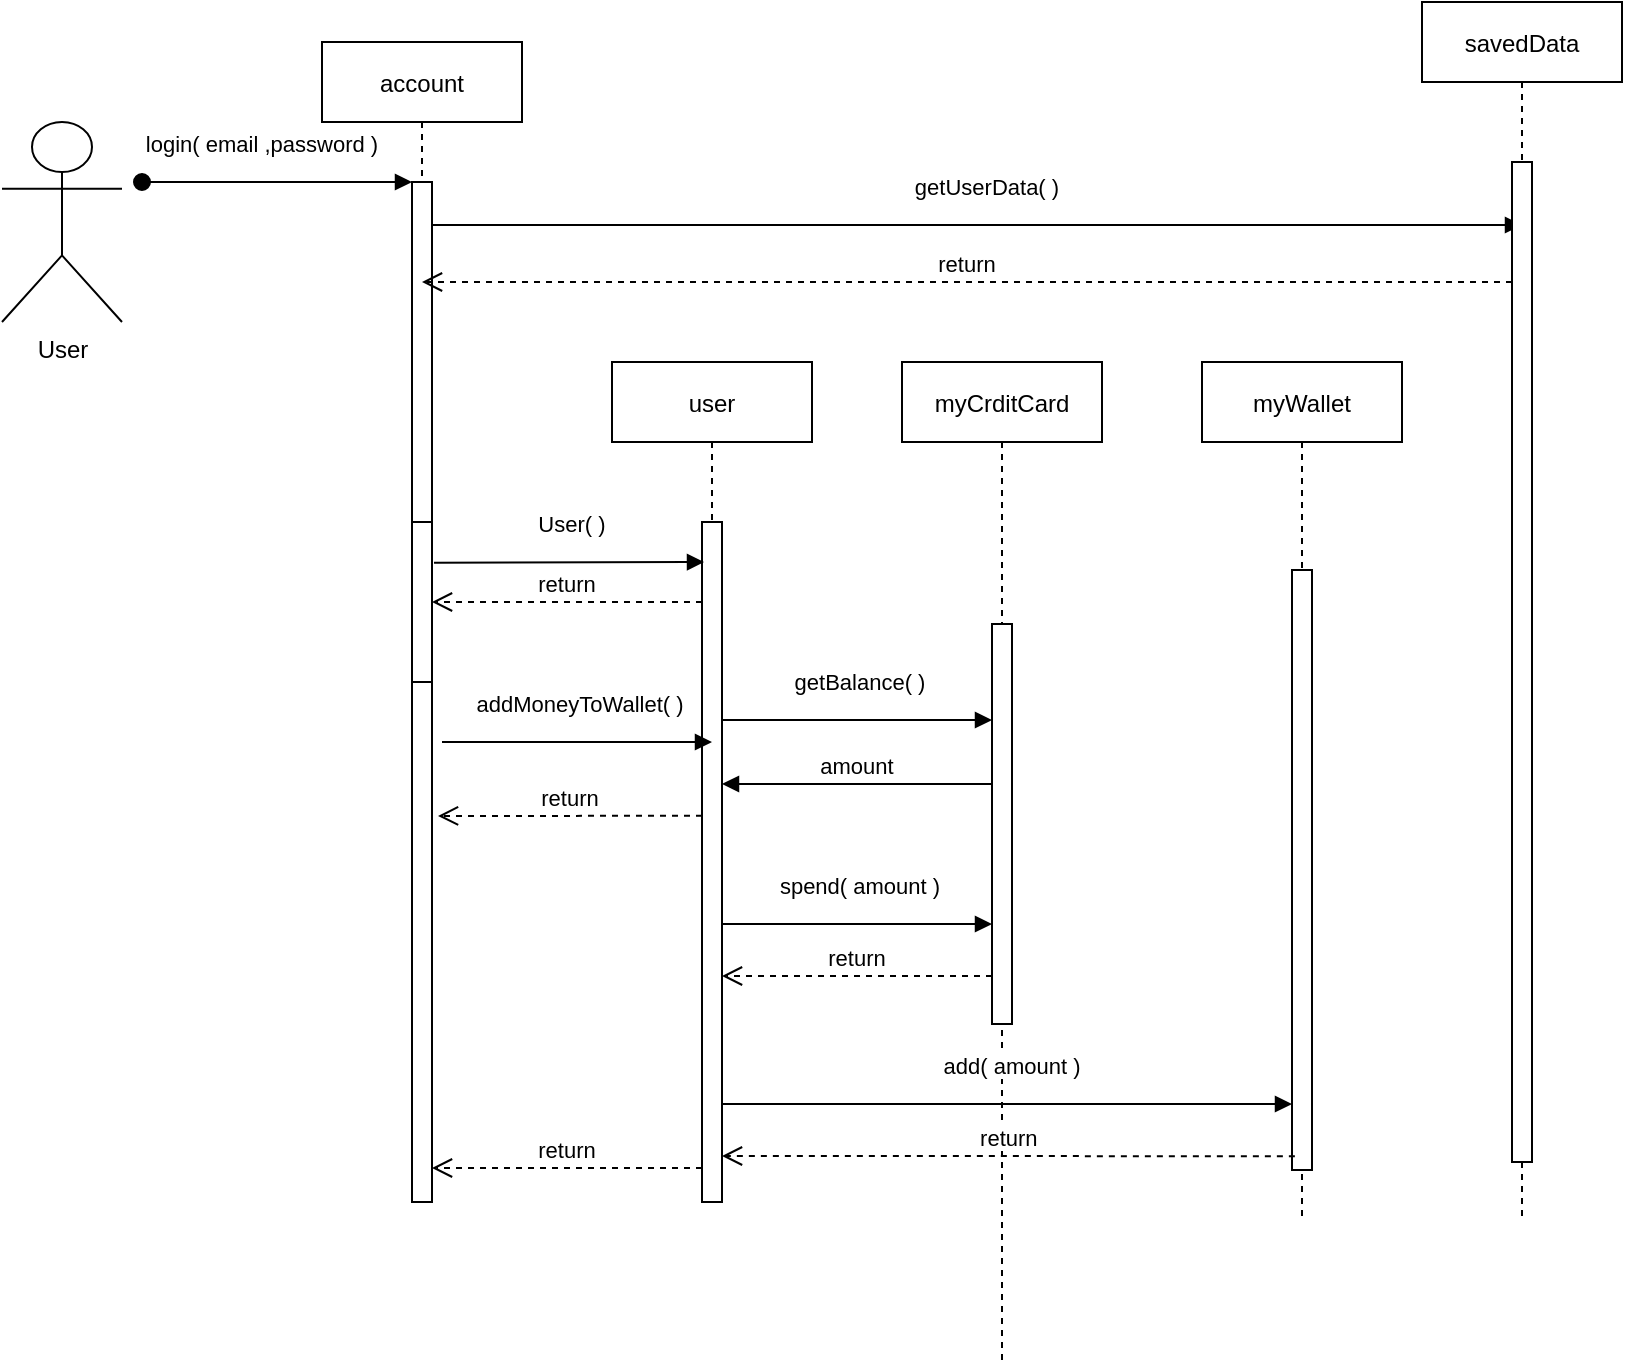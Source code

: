 <mxfile version="13.9.9" type="device" pages="2"><diagram id="kgpKYQtTHZ0yAKxKKP6v" name="Page-1"><mxGraphModel dx="1673" dy="1014" grid="1" gridSize="10" guides="1" tooltips="1" connect="1" arrows="1" fold="1" page="1" pageScale="1" pageWidth="850" pageHeight="1100" math="0" shadow="0"><root><mxCell id="0"/><mxCell id="1" parent="0"/><mxCell id="3nuBFxr9cyL0pnOWT2aG-1" value="account" style="shape=umlLifeline;perimeter=lifelinePerimeter;container=1;collapsible=0;recursiveResize=0;rounded=0;shadow=0;strokeWidth=1;" parent="1" vertex="1"><mxGeometry x="180" y="80" width="100" height="580" as="geometry"/></mxCell><mxCell id="3nuBFxr9cyL0pnOWT2aG-2" value="" style="points=[];perimeter=orthogonalPerimeter;rounded=0;shadow=0;strokeWidth=1;" parent="3nuBFxr9cyL0pnOWT2aG-1" vertex="1"><mxGeometry x="45" y="70" width="10" height="510" as="geometry"/></mxCell><mxCell id="3nuBFxr9cyL0pnOWT2aG-3" value="login( email ,password )" style="verticalAlign=bottom;startArrow=oval;endArrow=block;startSize=8;shadow=0;strokeWidth=1;spacing=2;" parent="3nuBFxr9cyL0pnOWT2aG-1" target="3nuBFxr9cyL0pnOWT2aG-2" edge="1"><mxGeometry x="-0.111" y="10" relative="1" as="geometry"><mxPoint x="-90" y="70" as="sourcePoint"/><mxPoint as="offset"/></mxGeometry></mxCell><mxCell id="3nuBFxr9cyL0pnOWT2aG-4" value="" style="points=[];perimeter=orthogonalPerimeter;rounded=0;shadow=0;strokeWidth=1;" parent="3nuBFxr9cyL0pnOWT2aG-1" vertex="1"><mxGeometry x="45" y="240" width="10" height="80" as="geometry"/></mxCell><mxCell id="3nuBFxr9cyL0pnOWT2aG-5" value="user" style="shape=umlLifeline;perimeter=lifelinePerimeter;container=1;collapsible=0;recursiveResize=0;rounded=0;shadow=0;strokeWidth=1;" parent="1" vertex="1"><mxGeometry x="325" y="240" width="100" height="420" as="geometry"/></mxCell><mxCell id="3nuBFxr9cyL0pnOWT2aG-6" value="" style="points=[];perimeter=orthogonalPerimeter;rounded=0;shadow=0;strokeWidth=1;" parent="3nuBFxr9cyL0pnOWT2aG-5" vertex="1"><mxGeometry x="45" y="80" width="10" height="340" as="geometry"/></mxCell><mxCell id="3nuBFxr9cyL0pnOWT2aG-7" value="return" style="verticalAlign=bottom;endArrow=open;dashed=1;endSize=8;exitX=0;exitY=0.95;shadow=0;strokeWidth=1;" parent="1" source="3nuBFxr9cyL0pnOWT2aG-6" target="3nuBFxr9cyL0pnOWT2aG-2" edge="1"><mxGeometry relative="1" as="geometry"><mxPoint x="275" y="236" as="targetPoint"/></mxGeometry></mxCell><mxCell id="3nuBFxr9cyL0pnOWT2aG-8" value="getUserData( )" style="verticalAlign=bottom;endArrow=block;entryX=0.5;entryY=0.063;shadow=0;strokeWidth=1;entryDx=0;entryDy=0;entryPerimeter=0;" parent="1" source="3nuBFxr9cyL0pnOWT2aG-2" target="P_Fx4QpDC0vZmaNdbUcn-5" edge="1"><mxGeometry x="0.019" y="10" relative="1" as="geometry"><mxPoint x="275" y="160" as="sourcePoint"/><mxPoint as="offset"/></mxGeometry></mxCell><mxCell id="P_Fx4QpDC0vZmaNdbUcn-1" value="User" style="shape=umlActor;verticalLabelPosition=bottom;verticalAlign=top;html=1;outlineConnect=0;" vertex="1" parent="1"><mxGeometry x="20" y="120" width="60" height="100" as="geometry"/></mxCell><mxCell id="P_Fx4QpDC0vZmaNdbUcn-4" value="savedData" style="shape=umlLifeline;perimeter=lifelinePerimeter;container=1;collapsible=0;recursiveResize=0;rounded=0;shadow=0;strokeWidth=1;" vertex="1" parent="1"><mxGeometry x="730" y="60" width="100" height="610" as="geometry"/></mxCell><mxCell id="P_Fx4QpDC0vZmaNdbUcn-5" value="" style="points=[];perimeter=orthogonalPerimeter;rounded=0;shadow=0;strokeWidth=1;" vertex="1" parent="P_Fx4QpDC0vZmaNdbUcn-4"><mxGeometry x="45" y="80" width="10" height="500" as="geometry"/></mxCell><mxCell id="P_Fx4QpDC0vZmaNdbUcn-7" value="return" style="verticalAlign=bottom;endArrow=open;dashed=1;endSize=8;shadow=0;strokeWidth=1;" edge="1" parent="1" source="P_Fx4QpDC0vZmaNdbUcn-5" target="3nuBFxr9cyL0pnOWT2aG-1"><mxGeometry relative="1" as="geometry"><mxPoint x="358" y="219.76" as="targetPoint"/><mxPoint x="493" y="219.76" as="sourcePoint"/><Array as="points"><mxPoint x="380" y="200"/></Array></mxGeometry></mxCell><mxCell id="P_Fx4QpDC0vZmaNdbUcn-9" value="User( )" style="verticalAlign=bottom;endArrow=block;shadow=0;strokeWidth=1;exitX=1;exitY=0.254;exitDx=0;exitDy=0;exitPerimeter=0;" edge="1" parent="1"><mxGeometry x="0.019" y="10" relative="1" as="geometry"><mxPoint x="236" y="340.32" as="sourcePoint"/><mxPoint x="371" y="340" as="targetPoint"/><mxPoint as="offset"/></mxGeometry></mxCell><mxCell id="P_Fx4QpDC0vZmaNdbUcn-11" value="return" style="verticalAlign=bottom;endArrow=open;dashed=1;endSize=8;shadow=0;strokeWidth=1;entryX=1;entryY=0.5;entryDx=0;entryDy=0;entryPerimeter=0;" edge="1" parent="1" source="3nuBFxr9cyL0pnOWT2aG-6" target="3nuBFxr9cyL0pnOWT2aG-4"><mxGeometry relative="1" as="geometry"><mxPoint x="240" y="360" as="targetPoint"/><mxPoint x="365" y="360.0" as="sourcePoint"/></mxGeometry></mxCell><mxCell id="P_Fx4QpDC0vZmaNdbUcn-12" value="myCrditCard" style="shape=umlLifeline;perimeter=lifelinePerimeter;container=1;collapsible=0;recursiveResize=0;rounded=0;shadow=0;strokeWidth=1;" vertex="1" parent="1"><mxGeometry x="470" y="240" width="100" height="500" as="geometry"/></mxCell><mxCell id="P_Fx4QpDC0vZmaNdbUcn-13" value="" style="points=[];perimeter=orthogonalPerimeter;rounded=0;shadow=0;strokeWidth=1;" vertex="1" parent="P_Fx4QpDC0vZmaNdbUcn-12"><mxGeometry x="45" y="131" width="10" height="200" as="geometry"/></mxCell><mxCell id="P_Fx4QpDC0vZmaNdbUcn-14" value="spend( amount )" style="verticalAlign=bottom;endArrow=block;shadow=0;strokeWidth=1;" edge="1" parent="1"><mxGeometry x="0.019" y="10" relative="1" as="geometry"><mxPoint x="380" y="521" as="sourcePoint"/><mxPoint x="515" y="521" as="targetPoint"/><Array as="points"><mxPoint x="410" y="521"/></Array><mxPoint as="offset"/></mxGeometry></mxCell><mxCell id="P_Fx4QpDC0vZmaNdbUcn-15" value="return" style="verticalAlign=bottom;endArrow=open;dashed=1;endSize=8;shadow=0;strokeWidth=1;" edge="1" parent="1"><mxGeometry relative="1" as="geometry"><mxPoint x="380" y="547" as="targetPoint"/><mxPoint x="515" y="547" as="sourcePoint"/></mxGeometry></mxCell><mxCell id="P_Fx4QpDC0vZmaNdbUcn-16" value="getBalance( )" style="verticalAlign=bottom;endArrow=block;shadow=0;strokeWidth=1;" edge="1" parent="1" target="P_Fx4QpDC0vZmaNdbUcn-13"><mxGeometry x="0.019" y="10" relative="1" as="geometry"><mxPoint x="380" y="419" as="sourcePoint"/><mxPoint x="515" y="419" as="targetPoint"/><Array as="points"><mxPoint x="410" y="419"/></Array><mxPoint as="offset"/></mxGeometry></mxCell><mxCell id="P_Fx4QpDC0vZmaNdbUcn-19" value="amount" style="verticalAlign=bottom;endArrow=block;entryX=1;entryY=0;shadow=0;strokeWidth=1;" edge="1" parent="1"><mxGeometry relative="1" as="geometry"><mxPoint x="515.0" y="451" as="sourcePoint"/><mxPoint x="380" y="451" as="targetPoint"/></mxGeometry></mxCell><mxCell id="P_Fx4QpDC0vZmaNdbUcn-20" value="myWallet" style="shape=umlLifeline;perimeter=lifelinePerimeter;container=1;collapsible=0;recursiveResize=0;rounded=0;shadow=0;strokeWidth=1;" vertex="1" parent="1"><mxGeometry x="620" y="240" width="100" height="430" as="geometry"/></mxCell><mxCell id="P_Fx4QpDC0vZmaNdbUcn-21" value="" style="points=[];perimeter=orthogonalPerimeter;rounded=0;shadow=0;strokeWidth=1;" vertex="1" parent="P_Fx4QpDC0vZmaNdbUcn-20"><mxGeometry x="45" y="104" width="10" height="300" as="geometry"/></mxCell><mxCell id="P_Fx4QpDC0vZmaNdbUcn-22" value="add( amount )" style="verticalAlign=bottom;endArrow=block;shadow=0;strokeWidth=1;" edge="1" parent="1" target="P_Fx4QpDC0vZmaNdbUcn-21"><mxGeometry x="0.019" y="10" relative="1" as="geometry"><mxPoint x="380" y="611" as="sourcePoint"/><mxPoint x="660" y="611" as="targetPoint"/><Array as="points"><mxPoint x="410" y="611"/></Array><mxPoint as="offset"/></mxGeometry></mxCell><mxCell id="P_Fx4QpDC0vZmaNdbUcn-23" value="return" style="verticalAlign=bottom;endArrow=open;dashed=1;endSize=8;shadow=0;strokeWidth=1;exitX=0.143;exitY=0.977;exitDx=0;exitDy=0;exitPerimeter=0;" edge="1" parent="1" source="P_Fx4QpDC0vZmaNdbUcn-21"><mxGeometry relative="1" as="geometry"><mxPoint x="380" y="637" as="targetPoint"/><mxPoint x="660" y="637" as="sourcePoint"/></mxGeometry></mxCell><mxCell id="P_Fx4QpDC0vZmaNdbUcn-24" value="addMoneyToWallet( )" style="verticalAlign=bottom;endArrow=block;shadow=0;strokeWidth=1;" edge="1" parent="1"><mxGeometry x="0.019" y="10" relative="1" as="geometry"><mxPoint x="240" y="430.0" as="sourcePoint"/><mxPoint x="375" y="430.0" as="targetPoint"/><Array as="points"><mxPoint x="270" y="430"/></Array><mxPoint as="offset"/></mxGeometry></mxCell><mxCell id="P_Fx4QpDC0vZmaNdbUcn-25" value="return" style="verticalAlign=bottom;endArrow=open;dashed=1;endSize=8;exitX=0;exitY=0.432;shadow=0;strokeWidth=1;exitDx=0;exitDy=0;exitPerimeter=0;" edge="1" parent="1" source="3nuBFxr9cyL0pnOWT2aG-6"><mxGeometry relative="1" as="geometry"><mxPoint x="238" y="467" as="targetPoint"/><mxPoint x="365" y="470.0" as="sourcePoint"/></mxGeometry></mxCell></root></mxGraphModel></diagram><diagram id="BMg_zHdkwOHJyO0khz0o" name="Page-2"><mxGraphModel dx="1185" dy="718" grid="1" gridSize="10" guides="1" tooltips="1" connect="1" arrows="1" fold="1" page="1" pageScale="1" pageWidth="850" pageHeight="1100" math="0" shadow="0"><root><mxCell id="iFF7o5fwHe1Kt-AfPkEX-0"/><mxCell id="iFF7o5fwHe1Kt-AfPkEX-1" parent="iFF7o5fwHe1Kt-AfPkEX-0"/><mxCell id="CKuaNH0S1c1UGfggQY8D-46" value="" style="fontStyle=1;align=center;verticalAlign=top;childLayout=stackLayout;horizontal=1;horizontalStack=0;resizeParent=1;resizeParentMax=0;resizeLast=0;marginBottom=0;" vertex="1" parent="iFF7o5fwHe1Kt-AfPkEX-1"><mxGeometry x="140" y="330" width="720" height="488" as="geometry"/></mxCell><mxCell id="CKuaNH0S1c1UGfggQY8D-49" value="" style="line;strokeWidth=1;fillColor=none;align=left;verticalAlign=middle;spacingTop=-1;spacingLeft=3;spacingRight=3;rotatable=0;labelPosition=right;points=[];portConstraint=eastwest;" vertex="1" parent="CKuaNH0S1c1UGfggQY8D-46"><mxGeometry width="720" height="8" as="geometry"/></mxCell><mxCell id="CKuaNH0S1c1UGfggQY8D-51" value="op1 =1&amp;nbsp;" style="html=1;align=left;spacingLeft=4;verticalAlign=top;strokeColor=none;fillColor=none;" vertex="1" parent="CKuaNH0S1c1UGfggQY8D-46"><mxGeometry y="8" width="720" height="372" as="geometry"/></mxCell><mxCell id="CKuaNH0S1c1UGfggQY8D-52" value="" style="line;strokeWidth=1;fillColor=none;align=left;verticalAlign=middle;spacingTop=-1;spacingLeft=3;spacingRight=3;rotatable=0;labelPosition=right;points=[];portConstraint=eastwest;" vertex="1" parent="CKuaNH0S1c1UGfggQY8D-46"><mxGeometry y="380" width="720" height="8" as="geometry"/></mxCell><mxCell id="CKuaNH0S1c1UGfggQY8D-54" value="op =2&amp;nbsp;" style="html=1;align=left;spacingLeft=4;verticalAlign=top;strokeColor=none;fillColor=none;" vertex="1" parent="CKuaNH0S1c1UGfggQY8D-46"><mxGeometry y="388" width="720" height="100" as="geometry"/></mxCell><mxCell id="CKuaNH0S1c1UGfggQY8D-56" value="return" style="verticalAlign=bottom;endArrow=open;dashed=1;endSize=8;shadow=0;strokeWidth=1;exitX=0.143;exitY=0.977;exitDx=0;exitDy=0;exitPerimeter=0;" edge="1" parent="CKuaNH0S1c1UGfggQY8D-46"><mxGeometry relative="1" as="geometry"><mxPoint x="89.81" y="460.0" as="targetPoint"/><mxPoint x="516.43" y="460.0" as="sourcePoint"/></mxGeometry></mxCell><mxCell id="CKuaNH0S1c1UGfggQY8D-22" value="setState( -1 )" style="verticalAlign=bottom;endArrow=block;shadow=0;strokeWidth=1;" edge="1" parent="CKuaNH0S1c1UGfggQY8D-46"><mxGeometry x="0.019" y="10" relative="1" as="geometry"><mxPoint x="89.81" y="437.71" as="sourcePoint"/><mxPoint x="515" y="437.71" as="targetPoint"/><Array as="points"><mxPoint x="270" y="437.71"/></Array><mxPoint as="offset"/></mxGeometry></mxCell><mxCell id="CKuaNH0S1c1UGfggQY8D-0" value="Admin" style="shape=umlLifeline;perimeter=lifelinePerimeter;container=1;collapsible=0;recursiveResize=0;rounded=0;shadow=0;strokeWidth=1;" vertex="1" parent="iFF7o5fwHe1Kt-AfPkEX-1"><mxGeometry x="180" y="30" width="100" height="840" as="geometry"/></mxCell><mxCell id="CKuaNH0S1c1UGfggQY8D-1" value="" style="points=[];perimeter=orthogonalPerimeter;rounded=0;shadow=0;strokeWidth=1;" vertex="1" parent="CKuaNH0S1c1UGfggQY8D-0"><mxGeometry x="45" y="70" width="10" height="770" as="geometry"/></mxCell><mxCell id="CKuaNH0S1c1UGfggQY8D-2" value="showRefund( )" style="verticalAlign=bottom;startArrow=oval;endArrow=block;startSize=8;shadow=0;strokeWidth=1;spacing=2;" edge="1" parent="CKuaNH0S1c1UGfggQY8D-0"><mxGeometry x="-0.111" y="10" relative="1" as="geometry"><mxPoint x="-90" y="55" as="sourcePoint"/><mxPoint as="offset"/><mxPoint x="45" y="55" as="targetPoint"/></mxGeometry></mxCell><mxCell id="CKuaNH0S1c1UGfggQY8D-3" value="" style="points=[];perimeter=orthogonalPerimeter;rounded=0;shadow=0;strokeWidth=1;" vertex="1" parent="CKuaNH0S1c1UGfggQY8D-0"><mxGeometry x="45" y="260" width="10" height="80" as="geometry"/></mxCell><mxCell id="CKuaNH0S1c1UGfggQY8D-4" value="myWallet" style="shape=umlLifeline;perimeter=lifelinePerimeter;container=1;collapsible=0;recursiveResize=0;rounded=0;shadow=0;strokeWidth=1;" vertex="1" parent="iFF7o5fwHe1Kt-AfPkEX-1"><mxGeometry x="325" y="350" width="100" height="350" as="geometry"/></mxCell><mxCell id="CKuaNH0S1c1UGfggQY8D-5" value="" style="points=[];perimeter=orthogonalPerimeter;rounded=0;shadow=0;strokeWidth=1;" vertex="1" parent="CKuaNH0S1c1UGfggQY8D-4"><mxGeometry x="45" y="80" width="10" height="240" as="geometry"/></mxCell><mxCell id="CKuaNH0S1c1UGfggQY8D-7" value="getRefundService( )" style="verticalAlign=bottom;endArrow=block;entryX=0.5;entryY=0.063;shadow=0;strokeWidth=1;entryDx=0;entryDy=0;entryPerimeter=0;" edge="1" parent="iFF7o5fwHe1Kt-AfPkEX-1"><mxGeometry x="0.019" y="10" relative="1" as="geometry"><mxPoint x="235" y="156.5" as="sourcePoint"/><mxPoint as="offset"/><mxPoint x="780" y="156.5" as="targetPoint"/></mxGeometry></mxCell><mxCell id="CKuaNH0S1c1UGfggQY8D-8" value="Admin" style="shape=umlActor;verticalLabelPosition=bottom;verticalAlign=top;html=1;outlineConnect=0;" vertex="1" parent="iFF7o5fwHe1Kt-AfPkEX-1"><mxGeometry x="20" y="120" width="60" height="100" as="geometry"/></mxCell><mxCell id="CKuaNH0S1c1UGfggQY8D-9" value="savedData" style="shape=umlLifeline;perimeter=lifelinePerimeter;container=1;collapsible=0;recursiveResize=0;rounded=0;shadow=0;strokeWidth=1;" vertex="1" parent="iFF7o5fwHe1Kt-AfPkEX-1"><mxGeometry x="730" y="60" width="100" height="790" as="geometry"/></mxCell><mxCell id="CKuaNH0S1c1UGfggQY8D-10" value="" style="points=[];perimeter=orthogonalPerimeter;rounded=0;shadow=0;strokeWidth=1;" vertex="1" parent="CKuaNH0S1c1UGfggQY8D-9"><mxGeometry x="45" y="80" width="10" height="500" as="geometry"/></mxCell><mxCell id="CKuaNH0S1c1UGfggQY8D-11" value="return" style="verticalAlign=bottom;endArrow=open;dashed=1;endSize=8;shadow=0;strokeWidth=1;" edge="1" parent="iFF7o5fwHe1Kt-AfPkEX-1"><mxGeometry relative="1" as="geometry"><mxPoint x="229.81" y="185" as="targetPoint"/><mxPoint x="775" y="185" as="sourcePoint"/><Array as="points"><mxPoint x="380" y="185"/></Array></mxGeometry></mxCell><mxCell id="CKuaNH0S1c1UGfggQY8D-14" value="Service" style="shape=umlLifeline;perimeter=lifelinePerimeter;container=1;collapsible=0;recursiveResize=0;rounded=0;shadow=0;strokeWidth=1;" vertex="1" parent="iFF7o5fwHe1Kt-AfPkEX-1"><mxGeometry x="470" y="350" width="100" height="350" as="geometry"/></mxCell><mxCell id="CKuaNH0S1c1UGfggQY8D-15" value="" style="points=[];perimeter=orthogonalPerimeter;rounded=0;shadow=0;strokeWidth=1;" vertex="1" parent="CKuaNH0S1c1UGfggQY8D-14"><mxGeometry x="45" y="70" width="10" height="261" as="geometry"/></mxCell><mxCell id="CKuaNH0S1c1UGfggQY8D-16" value="setState(1)" style="verticalAlign=bottom;endArrow=block;shadow=0;strokeWidth=1;" edge="1" parent="iFF7o5fwHe1Kt-AfPkEX-1"><mxGeometry x="0.019" y="10" relative="1" as="geometry"><mxPoint x="229.81" y="658" as="sourcePoint"/><mxPoint x="659.5" y="658" as="targetPoint"/><Array as="points"><mxPoint x="410" y="658"/></Array><mxPoint as="offset"/></mxGeometry></mxCell><mxCell id="CKuaNH0S1c1UGfggQY8D-17" value="return" style="verticalAlign=bottom;endArrow=open;dashed=1;endSize=8;shadow=0;strokeWidth=1;exitX=0.5;exitY=0.677;exitDx=0;exitDy=0;exitPerimeter=0;" edge="1" parent="iFF7o5fwHe1Kt-AfPkEX-1"><mxGeometry relative="1" as="geometry"><mxPoint x="229.81" y="684.1" as="targetPoint"/><mxPoint x="660" y="684.1" as="sourcePoint"/></mxGeometry></mxCell><mxCell id="CKuaNH0S1c1UGfggQY8D-20" value="serviceStatePair" style="shape=umlLifeline;perimeter=lifelinePerimeter;container=1;collapsible=0;recursiveResize=0;rounded=0;shadow=0;strokeWidth=1;" vertex="1" parent="iFF7o5fwHe1Kt-AfPkEX-1"><mxGeometry x="610" y="240" width="100" height="580" as="geometry"/></mxCell><mxCell id="CKuaNH0S1c1UGfggQY8D-21" value="" style="points=[];perimeter=orthogonalPerimeter;rounded=0;shadow=0;strokeWidth=1;" vertex="1" parent="CKuaNH0S1c1UGfggQY8D-20"><mxGeometry x="45" y="104" width="10" height="456" as="geometry"/></mxCell><mxCell id="CKuaNH0S1c1UGfggQY8D-24" value="add( cost )" style="verticalAlign=bottom;endArrow=block;shadow=0;strokeWidth=1;" edge="1" parent="iFF7o5fwHe1Kt-AfPkEX-1"><mxGeometry x="0.019" y="10" relative="1" as="geometry"><mxPoint x="237" y="548.0" as="sourcePoint"/><mxPoint x="370" y="548" as="targetPoint"/><Array as="points"><mxPoint x="267" y="548"/></Array><mxPoint as="offset"/></mxGeometry></mxCell><mxCell id="CKuaNH0S1c1UGfggQY8D-25" value="return" style="verticalAlign=bottom;endArrow=open;dashed=1;endSize=8;shadow=0;strokeWidth=1;" edge="1" parent="iFF7o5fwHe1Kt-AfPkEX-1"><mxGeometry relative="1" as="geometry"><mxPoint x="235" y="580" as="targetPoint"/><mxPoint x="370" y="580" as="sourcePoint"/></mxGeometry></mxCell><mxCell id="CKuaNH0S1c1UGfggQY8D-32" value="&amp;nbsp; &amp;nbsp; &amp;nbsp;" style="html=1;align=center;spacingLeft=4;verticalAlign=top;strokeColor=none;fillColor=none;" vertex="1" parent="iFF7o5fwHe1Kt-AfPkEX-1"><mxGeometry x="55" y="280" width="740" height="25" as="geometry"/></mxCell><mxCell id="CKuaNH0S1c1UGfggQY8D-38" value="getCost( )" style="verticalAlign=bottom;endArrow=block;shadow=0;strokeWidth=1;" edge="1" parent="iFF7o5fwHe1Kt-AfPkEX-1"><mxGeometry x="0.019" y="10" relative="1" as="geometry"><mxPoint x="238" y="454.0" as="sourcePoint"/><mxPoint x="515" y="454" as="targetPoint"/><Array as="points"><mxPoint x="268" y="454"/></Array><mxPoint as="offset"/></mxGeometry></mxCell><mxCell id="CKuaNH0S1c1UGfggQY8D-43" value="cost" style="verticalAlign=bottom;endArrow=block;shadow=0;strokeWidth=1;" edge="1" parent="iFF7o5fwHe1Kt-AfPkEX-1"><mxGeometry relative="1" as="geometry"><mxPoint x="515" y="490" as="sourcePoint"/><mxPoint x="229.81" y="490" as="targetPoint"/></mxGeometry></mxCell></root></mxGraphModel></diagram></mxfile>